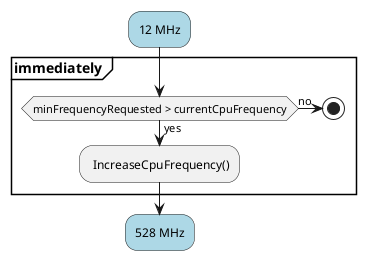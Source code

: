 @startuml
#lightblue :12 MHz;

partition "**immediately **" {
   if (minFrequencyRequested > currentCpuFrequency) then (yes)
  : IncreaseCpuFrequency();
  else (no) 
  stop;
  endif
}


#lightblue :528 MHz;
@enduml
